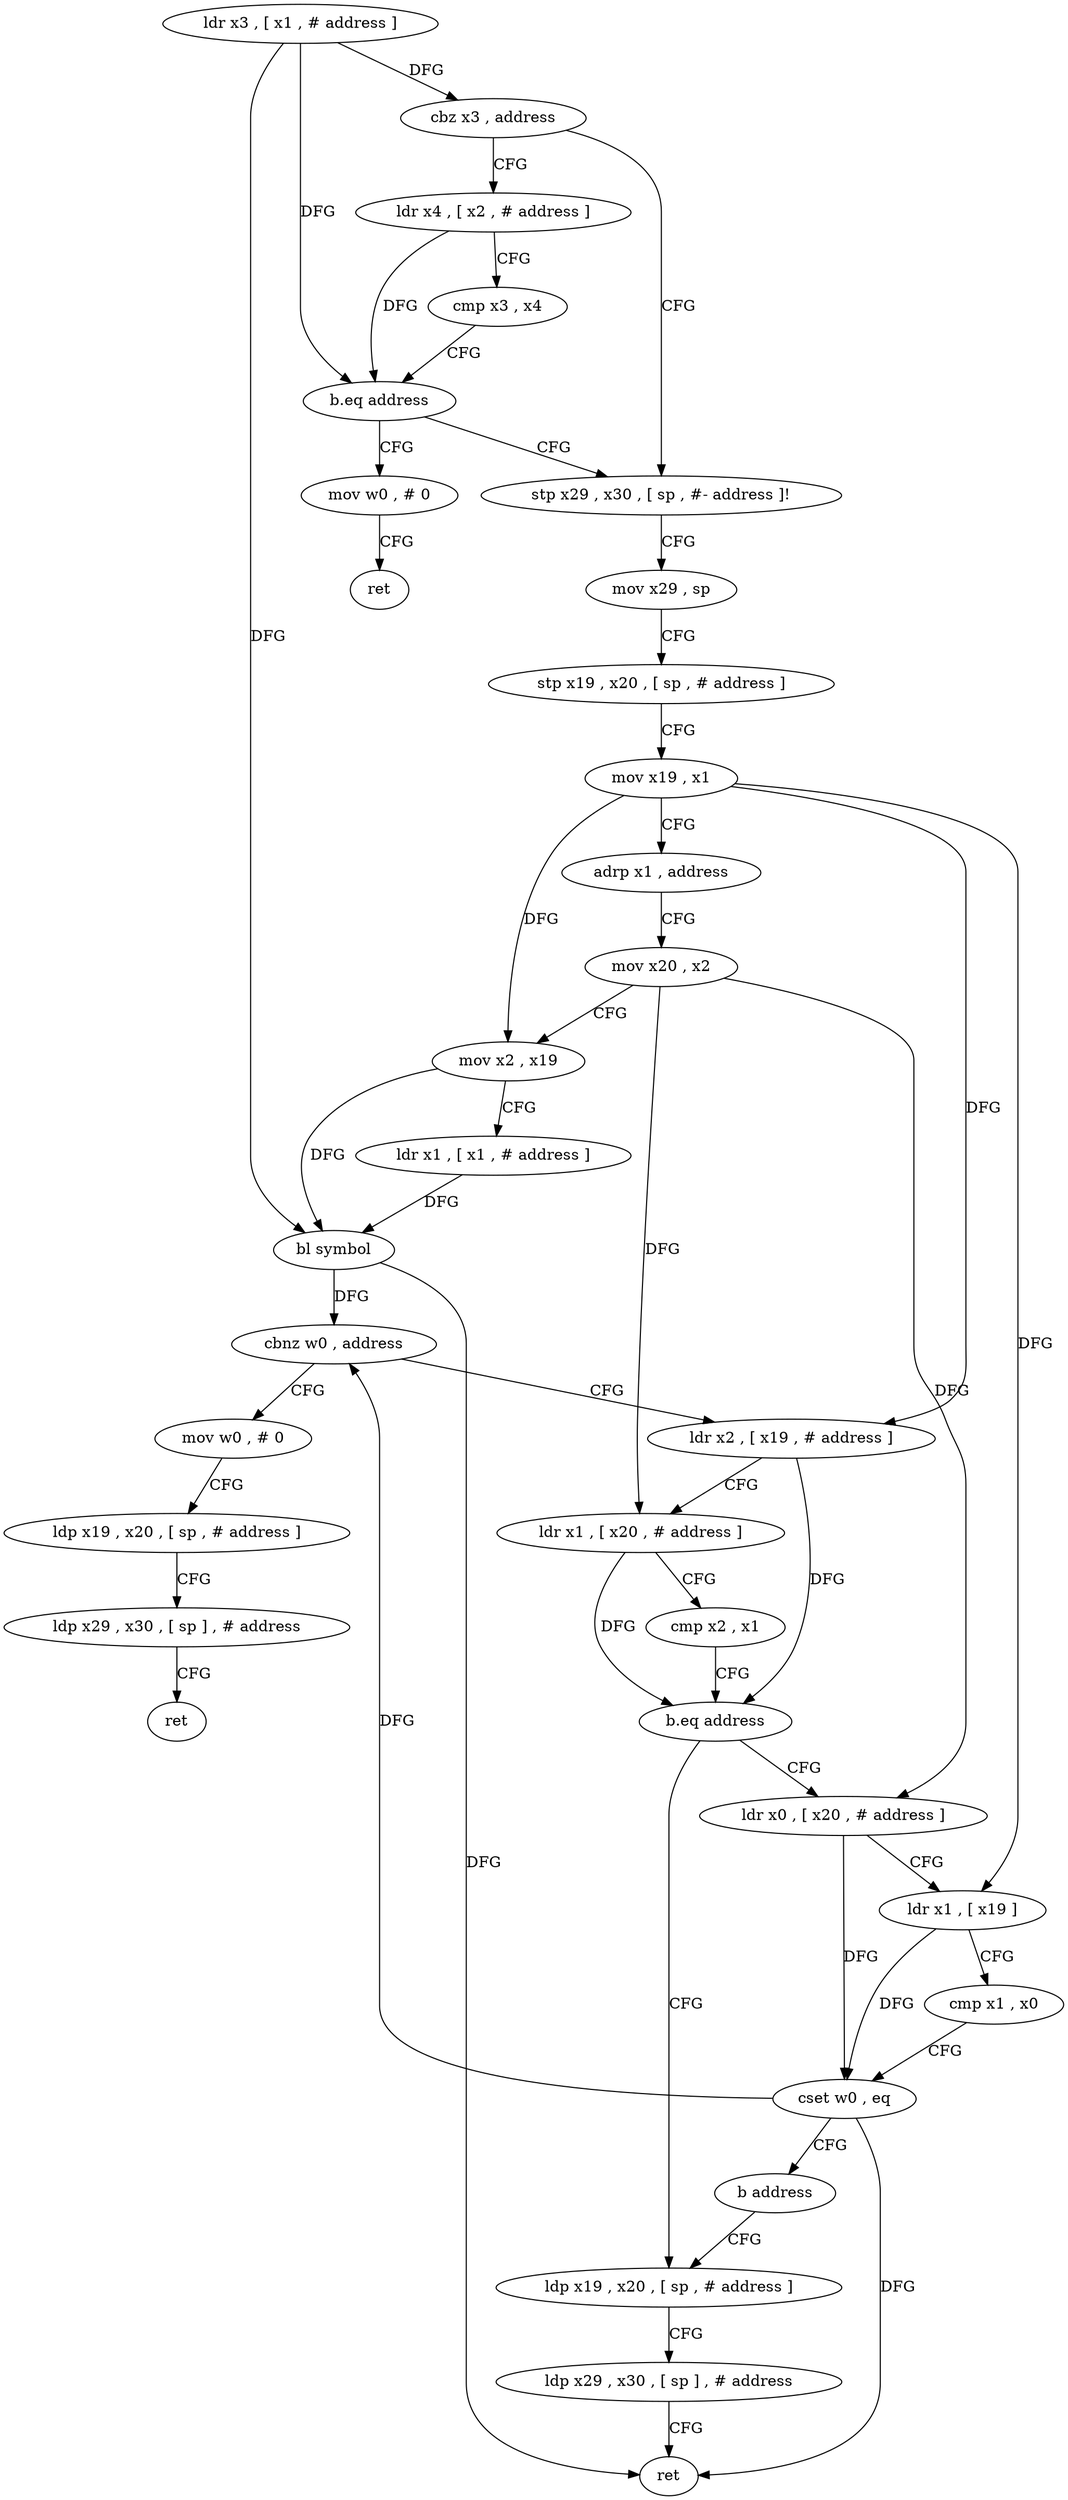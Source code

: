 digraph "func" {
"4217216" [label = "ldr x3 , [ x1 , # address ]" ]
"4217220" [label = "cbz x3 , address" ]
"4217248" [label = "stp x29 , x30 , [ sp , #- address ]!" ]
"4217224" [label = "ldr x4 , [ x2 , # address ]" ]
"4217252" [label = "mov x29 , sp" ]
"4217256" [label = "stp x19 , x20 , [ sp , # address ]" ]
"4217260" [label = "mov x19 , x1" ]
"4217264" [label = "adrp x1 , address" ]
"4217268" [label = "mov x20 , x2" ]
"4217272" [label = "mov x2 , x19" ]
"4217276" [label = "ldr x1 , [ x1 , # address ]" ]
"4217280" [label = "bl symbol" ]
"4217284" [label = "cbnz w0 , address" ]
"4217320" [label = "mov w0 , # 0" ]
"4217288" [label = "ldr x2 , [ x19 , # address ]" ]
"4217228" [label = "cmp x3 , x4" ]
"4217232" [label = "b.eq address" ]
"4217236" [label = "mov w0 , # 0" ]
"4217324" [label = "ldp x19 , x20 , [ sp , # address ]" ]
"4217328" [label = "ldp x29 , x30 , [ sp ] , # address" ]
"4217332" [label = "ret" ]
"4217292" [label = "ldr x1 , [ x20 , # address ]" ]
"4217296" [label = "cmp x2 , x1" ]
"4217300" [label = "b.eq address" ]
"4217336" [label = "ldr x0 , [ x20 , # address ]" ]
"4217304" [label = "ldp x19 , x20 , [ sp , # address ]" ]
"4217240" [label = "ret" ]
"4217340" [label = "ldr x1 , [ x19 ]" ]
"4217344" [label = "cmp x1 , x0" ]
"4217348" [label = "cset w0 , eq" ]
"4217352" [label = "b address" ]
"4217308" [label = "ldp x29 , x30 , [ sp ] , # address" ]
"4217312" [label = "ret" ]
"4217216" -> "4217220" [ label = "DFG" ]
"4217216" -> "4217280" [ label = "DFG" ]
"4217216" -> "4217232" [ label = "DFG" ]
"4217220" -> "4217248" [ label = "CFG" ]
"4217220" -> "4217224" [ label = "CFG" ]
"4217248" -> "4217252" [ label = "CFG" ]
"4217224" -> "4217228" [ label = "CFG" ]
"4217224" -> "4217232" [ label = "DFG" ]
"4217252" -> "4217256" [ label = "CFG" ]
"4217256" -> "4217260" [ label = "CFG" ]
"4217260" -> "4217264" [ label = "CFG" ]
"4217260" -> "4217272" [ label = "DFG" ]
"4217260" -> "4217288" [ label = "DFG" ]
"4217260" -> "4217340" [ label = "DFG" ]
"4217264" -> "4217268" [ label = "CFG" ]
"4217268" -> "4217272" [ label = "CFG" ]
"4217268" -> "4217292" [ label = "DFG" ]
"4217268" -> "4217336" [ label = "DFG" ]
"4217272" -> "4217276" [ label = "CFG" ]
"4217272" -> "4217280" [ label = "DFG" ]
"4217276" -> "4217280" [ label = "DFG" ]
"4217280" -> "4217284" [ label = "DFG" ]
"4217280" -> "4217312" [ label = "DFG" ]
"4217284" -> "4217320" [ label = "CFG" ]
"4217284" -> "4217288" [ label = "CFG" ]
"4217320" -> "4217324" [ label = "CFG" ]
"4217288" -> "4217292" [ label = "CFG" ]
"4217288" -> "4217300" [ label = "DFG" ]
"4217228" -> "4217232" [ label = "CFG" ]
"4217232" -> "4217248" [ label = "CFG" ]
"4217232" -> "4217236" [ label = "CFG" ]
"4217236" -> "4217240" [ label = "CFG" ]
"4217324" -> "4217328" [ label = "CFG" ]
"4217328" -> "4217332" [ label = "CFG" ]
"4217292" -> "4217296" [ label = "CFG" ]
"4217292" -> "4217300" [ label = "DFG" ]
"4217296" -> "4217300" [ label = "CFG" ]
"4217300" -> "4217336" [ label = "CFG" ]
"4217300" -> "4217304" [ label = "CFG" ]
"4217336" -> "4217340" [ label = "CFG" ]
"4217336" -> "4217348" [ label = "DFG" ]
"4217304" -> "4217308" [ label = "CFG" ]
"4217340" -> "4217344" [ label = "CFG" ]
"4217340" -> "4217348" [ label = "DFG" ]
"4217344" -> "4217348" [ label = "CFG" ]
"4217348" -> "4217352" [ label = "CFG" ]
"4217348" -> "4217284" [ label = "DFG" ]
"4217348" -> "4217312" [ label = "DFG" ]
"4217352" -> "4217304" [ label = "CFG" ]
"4217308" -> "4217312" [ label = "CFG" ]
}
